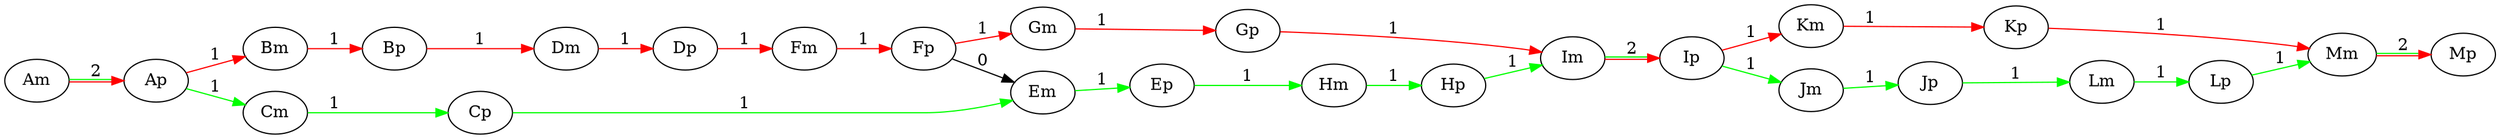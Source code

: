 digraph{
	rankdir=LR
	Am -> Ap [label=2  color="red:green"]
	Ap -> Bm [label=1  color="red"]
	Ap -> Cm [label=1  color="green"]
	Bm -> Bp [label=1  color="red"]
	Bp -> Dm [label=1  color="red"]
	Cm -> Cp [label=1  color="green"]
	Cp -> Em [label=1  color="green"]
	Dm -> Dp [label=1  color="red"]
	Dp -> Fm [label=1  color="red"]
	Em -> Ep [label=1  color="green"]
	Ep -> Hm [label=1  color="green"]
	Fm -> Fp [label=1  color="red"]
	Fp -> Em [label=0]
	Fp -> Gm [label=1  color="red"]
	Hm -> Hp [label=1  color="green"]
	Hp -> Im [label=1  color="green"]
	Gm -> Gp [label=1  color="red"]
	Gp -> Im [label=1  color="red"]
	Im -> Ip [label=2  color="red:green"]
	Ip -> Km [label=1  color="red"]
	Ip -> Jm [label=1  color="green"]
	Km -> Kp [label=1  color="red"]
	Kp -> Mm [label=1  color="red"]
	Jm -> Jp [label=1  color="green"]
	Jp -> Lm [label=1  color="green"]
	Lm -> Lp [label=1  color="green"]
	Lp -> Mm [label=1  color="green"]
	Mm -> Mp [label=2  color="red:green"]
}